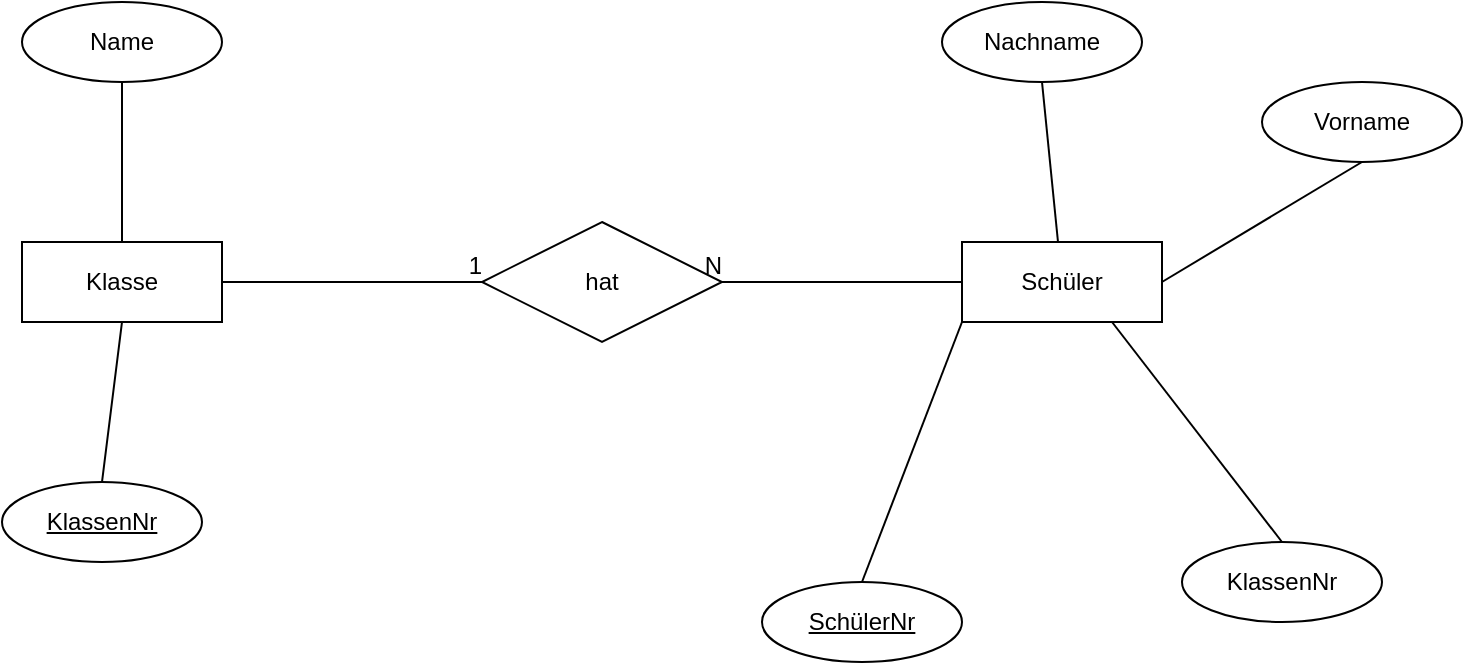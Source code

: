 <mxfile version="14.6.13" type="device"><diagram id="R2lEEEUBdFMjLlhIrx00" name="Page-1"><mxGraphModel dx="1106" dy="997" grid="1" gridSize="10" guides="1" tooltips="1" connect="1" arrows="1" fold="1" page="1" pageScale="1" pageWidth="850" pageHeight="1100" math="0" shadow="0" extFonts="Permanent Marker^https://fonts.googleapis.com/css?family=Permanent+Marker"><root><mxCell id="0"/><mxCell id="1" parent="0"/><mxCell id="oA-tmgbrmCswzKp_atQc-1" value="Klasse" style="whiteSpace=wrap;html=1;align=center;" parent="1" vertex="1"><mxGeometry x="90" y="230" width="100" height="40" as="geometry"/></mxCell><mxCell id="oA-tmgbrmCswzKp_atQc-2" value="Schüler" style="whiteSpace=wrap;html=1;align=center;" parent="1" vertex="1"><mxGeometry x="560" y="230" width="100" height="40" as="geometry"/></mxCell><mxCell id="oA-tmgbrmCswzKp_atQc-3" value="hat" style="shape=rhombus;perimeter=rhombusPerimeter;whiteSpace=wrap;html=1;align=center;" parent="1" vertex="1"><mxGeometry x="320" y="220" width="120" height="60" as="geometry"/></mxCell><mxCell id="oA-tmgbrmCswzKp_atQc-4" value="" style="endArrow=none;html=1;rounded=0;exitX=1;exitY=0.5;exitDx=0;exitDy=0;entryX=0;entryY=0.5;entryDx=0;entryDy=0;" parent="1" source="oA-tmgbrmCswzKp_atQc-1" target="oA-tmgbrmCswzKp_atQc-3" edge="1"><mxGeometry relative="1" as="geometry"><mxPoint x="340" y="350" as="sourcePoint"/><mxPoint x="290" y="200" as="targetPoint"/></mxGeometry></mxCell><mxCell id="oA-tmgbrmCswzKp_atQc-5" value="1" style="resizable=0;html=1;align=right;verticalAlign=bottom;" parent="oA-tmgbrmCswzKp_atQc-4" connectable="0" vertex="1"><mxGeometry x="1" relative="1" as="geometry"/></mxCell><mxCell id="oA-tmgbrmCswzKp_atQc-6" value="" style="endArrow=none;html=1;rounded=0;exitX=0;exitY=0.5;exitDx=0;exitDy=0;entryX=1;entryY=0.5;entryDx=0;entryDy=0;" parent="1" source="oA-tmgbrmCswzKp_atQc-2" target="oA-tmgbrmCswzKp_atQc-3" edge="1"><mxGeometry relative="1" as="geometry"><mxPoint x="340" y="350" as="sourcePoint"/><mxPoint x="510" y="340" as="targetPoint"/></mxGeometry></mxCell><mxCell id="oA-tmgbrmCswzKp_atQc-7" value="N" style="resizable=0;html=1;align=right;verticalAlign=bottom;" parent="oA-tmgbrmCswzKp_atQc-6" connectable="0" vertex="1"><mxGeometry x="1" relative="1" as="geometry"/></mxCell><mxCell id="oA-tmgbrmCswzKp_atQc-8" value="Name" style="ellipse;whiteSpace=wrap;html=1;align=center;" parent="1" vertex="1"><mxGeometry x="90" y="110" width="100" height="40" as="geometry"/></mxCell><mxCell id="oA-tmgbrmCswzKp_atQc-9" value="" style="endArrow=none;html=1;rounded=0;exitX=0.5;exitY=1;exitDx=0;exitDy=0;entryX=0.5;entryY=0;entryDx=0;entryDy=0;" parent="1" source="oA-tmgbrmCswzKp_atQc-8" target="oA-tmgbrmCswzKp_atQc-1" edge="1"><mxGeometry relative="1" as="geometry"><mxPoint x="340" y="350" as="sourcePoint"/><mxPoint x="500" y="350" as="targetPoint"/></mxGeometry></mxCell><mxCell id="oA-tmgbrmCswzKp_atQc-10" value="" style="endArrow=none;html=1;rounded=0;exitX=0;exitY=1;exitDx=0;exitDy=0;entryX=0.5;entryY=0;entryDx=0;entryDy=0;" parent="1" source="oA-tmgbrmCswzKp_atQc-2" target="oA-tmgbrmCswzKp_atQc-15" edge="1"><mxGeometry relative="1" as="geometry"><mxPoint x="150" y="160" as="sourcePoint"/><mxPoint x="150" y="240" as="targetPoint"/></mxGeometry></mxCell><mxCell id="oA-tmgbrmCswzKp_atQc-11" value="" style="endArrow=none;html=1;rounded=0;exitX=0.5;exitY=1;exitDx=0;exitDy=0;entryX=1;entryY=0.5;entryDx=0;entryDy=0;" parent="1" source="oA-tmgbrmCswzKp_atQc-14" target="oA-tmgbrmCswzKp_atQc-2" edge="1"><mxGeometry relative="1" as="geometry"><mxPoint x="160" y="170" as="sourcePoint"/><mxPoint x="160" y="250" as="targetPoint"/></mxGeometry></mxCell><mxCell id="oA-tmgbrmCswzKp_atQc-12" value="" style="endArrow=none;html=1;rounded=0;exitX=0.5;exitY=1;exitDx=0;exitDy=0;" parent="1" source="oA-tmgbrmCswzKp_atQc-16" target="oA-tmgbrmCswzKp_atQc-2" edge="1"><mxGeometry relative="1" as="geometry"><mxPoint x="170" y="180" as="sourcePoint"/><mxPoint x="170" y="260" as="targetPoint"/></mxGeometry></mxCell><mxCell id="oA-tmgbrmCswzKp_atQc-13" value="" style="endArrow=none;html=1;rounded=0;exitX=0.5;exitY=1;exitDx=0;exitDy=0;entryX=0.5;entryY=0;entryDx=0;entryDy=0;" parent="1" source="oA-tmgbrmCswzKp_atQc-1" target="oA-tmgbrmCswzKp_atQc-17" edge="1"><mxGeometry relative="1" as="geometry"><mxPoint x="180" y="190" as="sourcePoint"/><mxPoint x="180" y="270" as="targetPoint"/></mxGeometry></mxCell><mxCell id="oA-tmgbrmCswzKp_atQc-14" value="Vorname" style="ellipse;whiteSpace=wrap;html=1;align=center;" parent="1" vertex="1"><mxGeometry x="710" y="150" width="100" height="40" as="geometry"/></mxCell><mxCell id="oA-tmgbrmCswzKp_atQc-15" value="&lt;u&gt;SchülerNr&lt;/u&gt;" style="ellipse;whiteSpace=wrap;html=1;align=center;" parent="1" vertex="1"><mxGeometry x="460" y="400" width="100" height="40" as="geometry"/></mxCell><mxCell id="oA-tmgbrmCswzKp_atQc-16" value="Nachname" style="ellipse;whiteSpace=wrap;html=1;align=center;" parent="1" vertex="1"><mxGeometry x="550" y="110" width="100" height="40" as="geometry"/></mxCell><mxCell id="oA-tmgbrmCswzKp_atQc-17" value="&lt;u&gt;KlassenNr&lt;/u&gt;" style="ellipse;whiteSpace=wrap;html=1;align=center;" parent="1" vertex="1"><mxGeometry x="80" y="350" width="100" height="40" as="geometry"/></mxCell><mxCell id="oA-tmgbrmCswzKp_atQc-18" value="KlassenNr" style="ellipse;whiteSpace=wrap;html=1;align=center;" parent="1" vertex="1"><mxGeometry x="670" y="380" width="100" height="40" as="geometry"/></mxCell><mxCell id="oA-tmgbrmCswzKp_atQc-19" value="" style="endArrow=none;html=1;rounded=0;exitX=0.75;exitY=1;exitDx=0;exitDy=0;entryX=0.5;entryY=0;entryDx=0;entryDy=0;" parent="1" source="oA-tmgbrmCswzKp_atQc-2" target="oA-tmgbrmCswzKp_atQc-18" edge="1"><mxGeometry relative="1" as="geometry"><mxPoint x="570" y="280" as="sourcePoint"/><mxPoint x="520" y="410" as="targetPoint"/></mxGeometry></mxCell></root></mxGraphModel></diagram></mxfile>